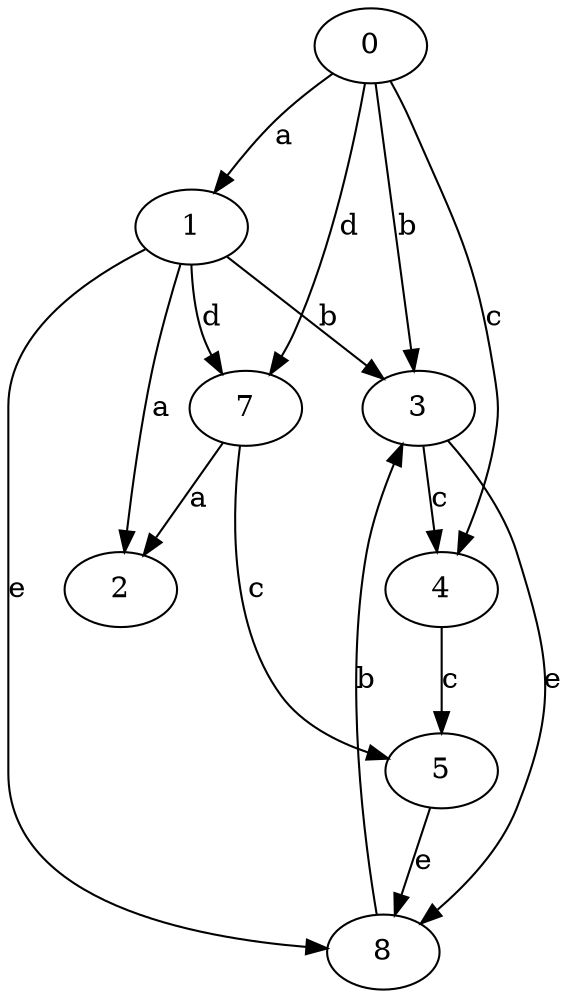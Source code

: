 strict digraph  {
1;
2;
3;
4;
0;
5;
7;
8;
1 -> 2  [label=a];
1 -> 3  [label=b];
1 -> 7  [label=d];
1 -> 8  [label=e];
3 -> 4  [label=c];
3 -> 8  [label=e];
4 -> 5  [label=c];
0 -> 1  [label=a];
0 -> 3  [label=b];
0 -> 4  [label=c];
0 -> 7  [label=d];
5 -> 8  [label=e];
7 -> 2  [label=a];
7 -> 5  [label=c];
8 -> 3  [label=b];
}
